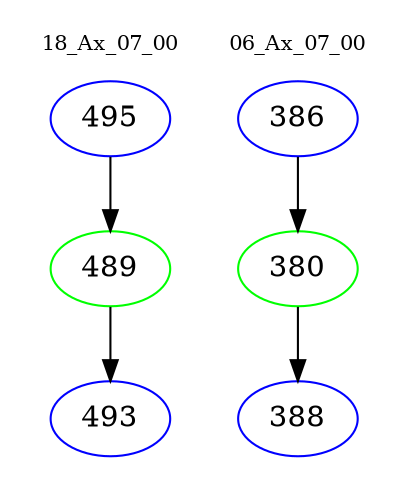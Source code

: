 digraph{
subgraph cluster_0 {
color = white
label = "18_Ax_07_00";
fontsize=10;
T0_495 [label="495", color="blue"]
T0_495 -> T0_489 [color="black"]
T0_489 [label="489", color="green"]
T0_489 -> T0_493 [color="black"]
T0_493 [label="493", color="blue"]
}
subgraph cluster_1 {
color = white
label = "06_Ax_07_00";
fontsize=10;
T1_386 [label="386", color="blue"]
T1_386 -> T1_380 [color="black"]
T1_380 [label="380", color="green"]
T1_380 -> T1_388 [color="black"]
T1_388 [label="388", color="blue"]
}
}
